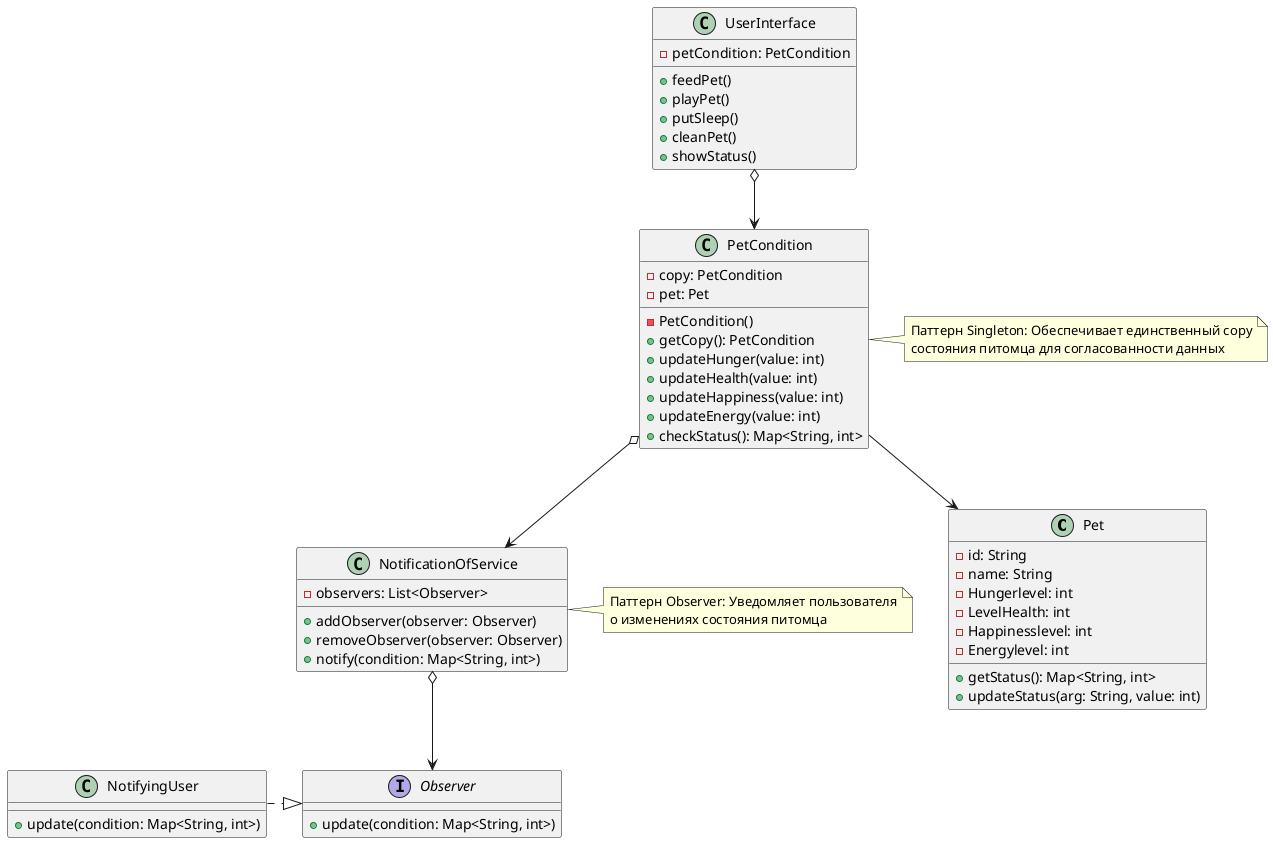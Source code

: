 @startuml
class Pet {
  -id: String
  -name: String
  -Hungerlevel: int
  -LevelHealth: int
  -Happinesslevel: int
  -Energylevel: int
  +getStatus(): Map<String, int>
  +updateStatus(arg: String, value: int)
}

class PetCondition {
  -copy: PetCondition
  -pet: Pet
  -PetCondition()
  +getCopy(): PetCondition
  +updateHunger(value: int)
  +updateHealth(value: int)
  +updateHappiness(value: int)
  +updateEnergy(value: int)
  +checkStatus(): Map<String, int>
}

class UserInterface {
  -petCondition: PetCondition
  +feedPet()
  +playPet()
  +putSleep()
  +cleanPet()
  +showStatus()
}

class NotificationOfService {
  -observers: List<Observer>
  +addObserver(observer: Observer)
  +removeObserver(observer: Observer)
  +notify(condition: Map<String, int>)
}

interface Observer {
  +update(condition: Map<String, int>)
}

class NotifyingUser {
  +update(condition: Map<String, int>)
}

UserInterface o--> PetCondition
PetCondition --> Pet
PetCondition o--> NotificationOfService
NotificationOfService o--> Observer
NotifyingUser .|> Observer

note right of PetCondition
  Паттерн Singleton: Обеспечивает единственный copy
  состояния питомца для согласованности данных
end note

note right of NotificationOfService
  Паттерн Observer: Уведомляет пользователя
  о изменениях состояния питомца
end note

@enduml